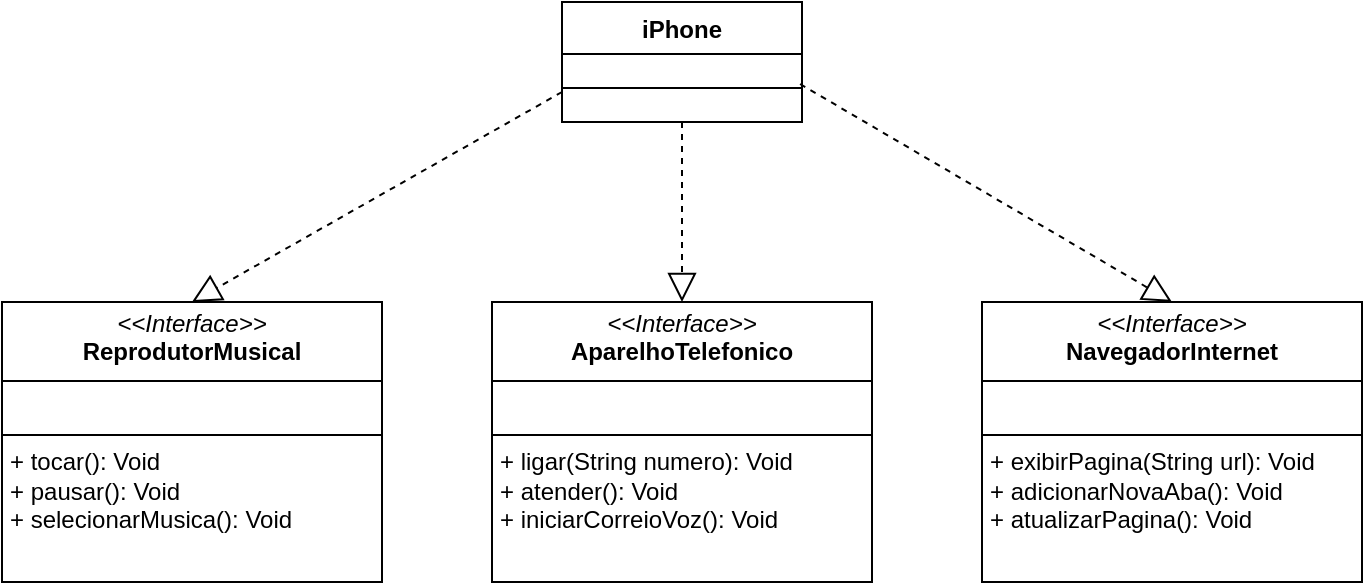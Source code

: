<mxfile version="24.4.8" type="device">
  <diagram name="Página-1" id="xKxYvdVqWLe1G-vZtGLN">
    <mxGraphModel dx="880" dy="558" grid="1" gridSize="10" guides="1" tooltips="1" connect="1" arrows="1" fold="1" page="1" pageScale="1" pageWidth="827" pageHeight="1169" math="0" shadow="0">
      <root>
        <mxCell id="0" />
        <mxCell id="1" parent="0" />
        <mxCell id="5gqZtW1T17Wk9Phx68gS-2" value="iPhone" style="swimlane;fontStyle=1;align=center;verticalAlign=top;childLayout=stackLayout;horizontal=1;startSize=26;horizontalStack=0;resizeParent=1;resizeParentMax=0;resizeLast=0;collapsible=1;marginBottom=0;whiteSpace=wrap;html=1;" vertex="1" parent="1">
          <mxGeometry x="360" y="210" width="120" height="60" as="geometry">
            <mxRectangle x="340" y="210" width="80" height="30" as="alternateBounds" />
          </mxGeometry>
        </mxCell>
        <mxCell id="5gqZtW1T17Wk9Phx68gS-4" value="" style="line;strokeWidth=1;fillColor=none;align=left;verticalAlign=middle;spacingTop=-1;spacingLeft=3;spacingRight=3;rotatable=0;labelPosition=right;points=[];portConstraint=eastwest;strokeColor=inherit;" vertex="1" parent="5gqZtW1T17Wk9Phx68gS-2">
          <mxGeometry y="26" width="120" height="34" as="geometry" />
        </mxCell>
        <mxCell id="5gqZtW1T17Wk9Phx68gS-7" value="&lt;p style=&quot;margin:0px;margin-top:4px;text-align:center;&quot;&gt;&lt;i&gt;&amp;lt;&amp;lt;Interface&amp;gt;&amp;gt;&lt;/i&gt;&lt;br&gt;&lt;b&gt;NavegadorInternet&lt;/b&gt;&lt;/p&gt;&lt;hr size=&quot;1&quot; style=&quot;border-style:solid;&quot;&gt;&lt;p style=&quot;margin:0px;margin-left:4px;&quot;&gt;&lt;br&gt;&lt;/p&gt;&lt;hr size=&quot;1&quot; style=&quot;border-style:solid;&quot;&gt;&lt;p style=&quot;margin:0px;margin-left:4px;&quot;&gt;+ exibirPagina(String url): Void&lt;br&gt;+ adicionarNovaAba(): Void&lt;/p&gt;&lt;p style=&quot;margin:0px;margin-left:4px;&quot;&gt;+ atualizarPagina(): Void&lt;/p&gt;" style="verticalAlign=top;align=left;overflow=fill;html=1;whiteSpace=wrap;" vertex="1" parent="1">
          <mxGeometry x="570" y="360" width="190" height="140" as="geometry" />
        </mxCell>
        <mxCell id="5gqZtW1T17Wk9Phx68gS-8" value="&lt;p style=&quot;margin:0px;margin-top:4px;text-align:center;&quot;&gt;&lt;i&gt;&amp;lt;&amp;lt;Interface&amp;gt;&amp;gt;&lt;/i&gt;&lt;br&gt;&lt;b&gt;ReprodutorMusical&lt;/b&gt;&lt;/p&gt;&lt;hr size=&quot;1&quot; style=&quot;border-style:solid;&quot;&gt;&lt;p style=&quot;margin:0px;margin-left:4px;&quot;&gt;&lt;br&gt;&lt;/p&gt;&lt;hr size=&quot;1&quot; style=&quot;border-style:solid;&quot;&gt;&lt;p style=&quot;margin:0px;margin-left:4px;&quot;&gt;+ tocar(): Void&lt;br&gt;+ pausar(): Void&lt;/p&gt;&lt;p style=&quot;margin:0px;margin-left:4px;&quot;&gt;+ selecionarMusica(): Void&lt;/p&gt;" style="verticalAlign=top;align=left;overflow=fill;html=1;whiteSpace=wrap;" vertex="1" parent="1">
          <mxGeometry x="80" y="360" width="190" height="140" as="geometry" />
        </mxCell>
        <mxCell id="5gqZtW1T17Wk9Phx68gS-9" value="&lt;p style=&quot;margin:0px;margin-top:4px;text-align:center;&quot;&gt;&lt;i&gt;&amp;lt;&amp;lt;Interface&amp;gt;&amp;gt;&lt;/i&gt;&lt;br&gt;&lt;b&gt;AparelhoTelefonico&lt;/b&gt;&lt;/p&gt;&lt;hr size=&quot;1&quot; style=&quot;border-style:solid;&quot;&gt;&lt;p style=&quot;margin:0px;margin-left:4px;&quot;&gt;&lt;br&gt;&lt;/p&gt;&lt;hr size=&quot;1&quot; style=&quot;border-style:solid;&quot;&gt;&lt;p style=&quot;margin:0px;margin-left:4px;&quot;&gt;+ ligar(String numero): Void&lt;br&gt;+ atender(): Void&lt;/p&gt;&lt;p style=&quot;margin:0px;margin-left:4px;&quot;&gt;+ iniciarCorreioVoz(): Void&lt;/p&gt;" style="verticalAlign=top;align=left;overflow=fill;html=1;whiteSpace=wrap;" vertex="1" parent="1">
          <mxGeometry x="325" y="360" width="190" height="140" as="geometry" />
        </mxCell>
        <mxCell id="5gqZtW1T17Wk9Phx68gS-10" value="" style="endArrow=block;dashed=1;endFill=0;endSize=12;html=1;rounded=0;exitX=0.5;exitY=1;exitDx=0;exitDy=0;entryX=0.5;entryY=0;entryDx=0;entryDy=0;" edge="1" parent="1" source="5gqZtW1T17Wk9Phx68gS-2" target="5gqZtW1T17Wk9Phx68gS-9">
          <mxGeometry width="160" relative="1" as="geometry">
            <mxPoint x="330" y="410" as="sourcePoint" />
            <mxPoint x="490" y="410" as="targetPoint" />
          </mxGeometry>
        </mxCell>
        <mxCell id="5gqZtW1T17Wk9Phx68gS-11" value="" style="endArrow=block;dashed=1;endFill=0;endSize=12;html=1;rounded=0;entryX=0.5;entryY=0;entryDx=0;entryDy=0;exitX=0;exitY=0.75;exitDx=0;exitDy=0;" edge="1" parent="1" source="5gqZtW1T17Wk9Phx68gS-2" target="5gqZtW1T17Wk9Phx68gS-8">
          <mxGeometry width="160" relative="1" as="geometry">
            <mxPoint x="330" y="230" as="sourcePoint" />
            <mxPoint x="490" y="410" as="targetPoint" />
          </mxGeometry>
        </mxCell>
        <mxCell id="5gqZtW1T17Wk9Phx68gS-12" value="" style="endArrow=block;dashed=1;endFill=0;endSize=12;html=1;rounded=0;entryX=0.5;entryY=0;entryDx=0;entryDy=0;exitX=0.992;exitY=0.441;exitDx=0;exitDy=0;exitPerimeter=0;" edge="1" parent="1" source="5gqZtW1T17Wk9Phx68gS-4" target="5gqZtW1T17Wk9Phx68gS-7">
          <mxGeometry width="160" relative="1" as="geometry">
            <mxPoint x="500" y="250" as="sourcePoint" />
            <mxPoint x="490" y="410" as="targetPoint" />
          </mxGeometry>
        </mxCell>
      </root>
    </mxGraphModel>
  </diagram>
</mxfile>
